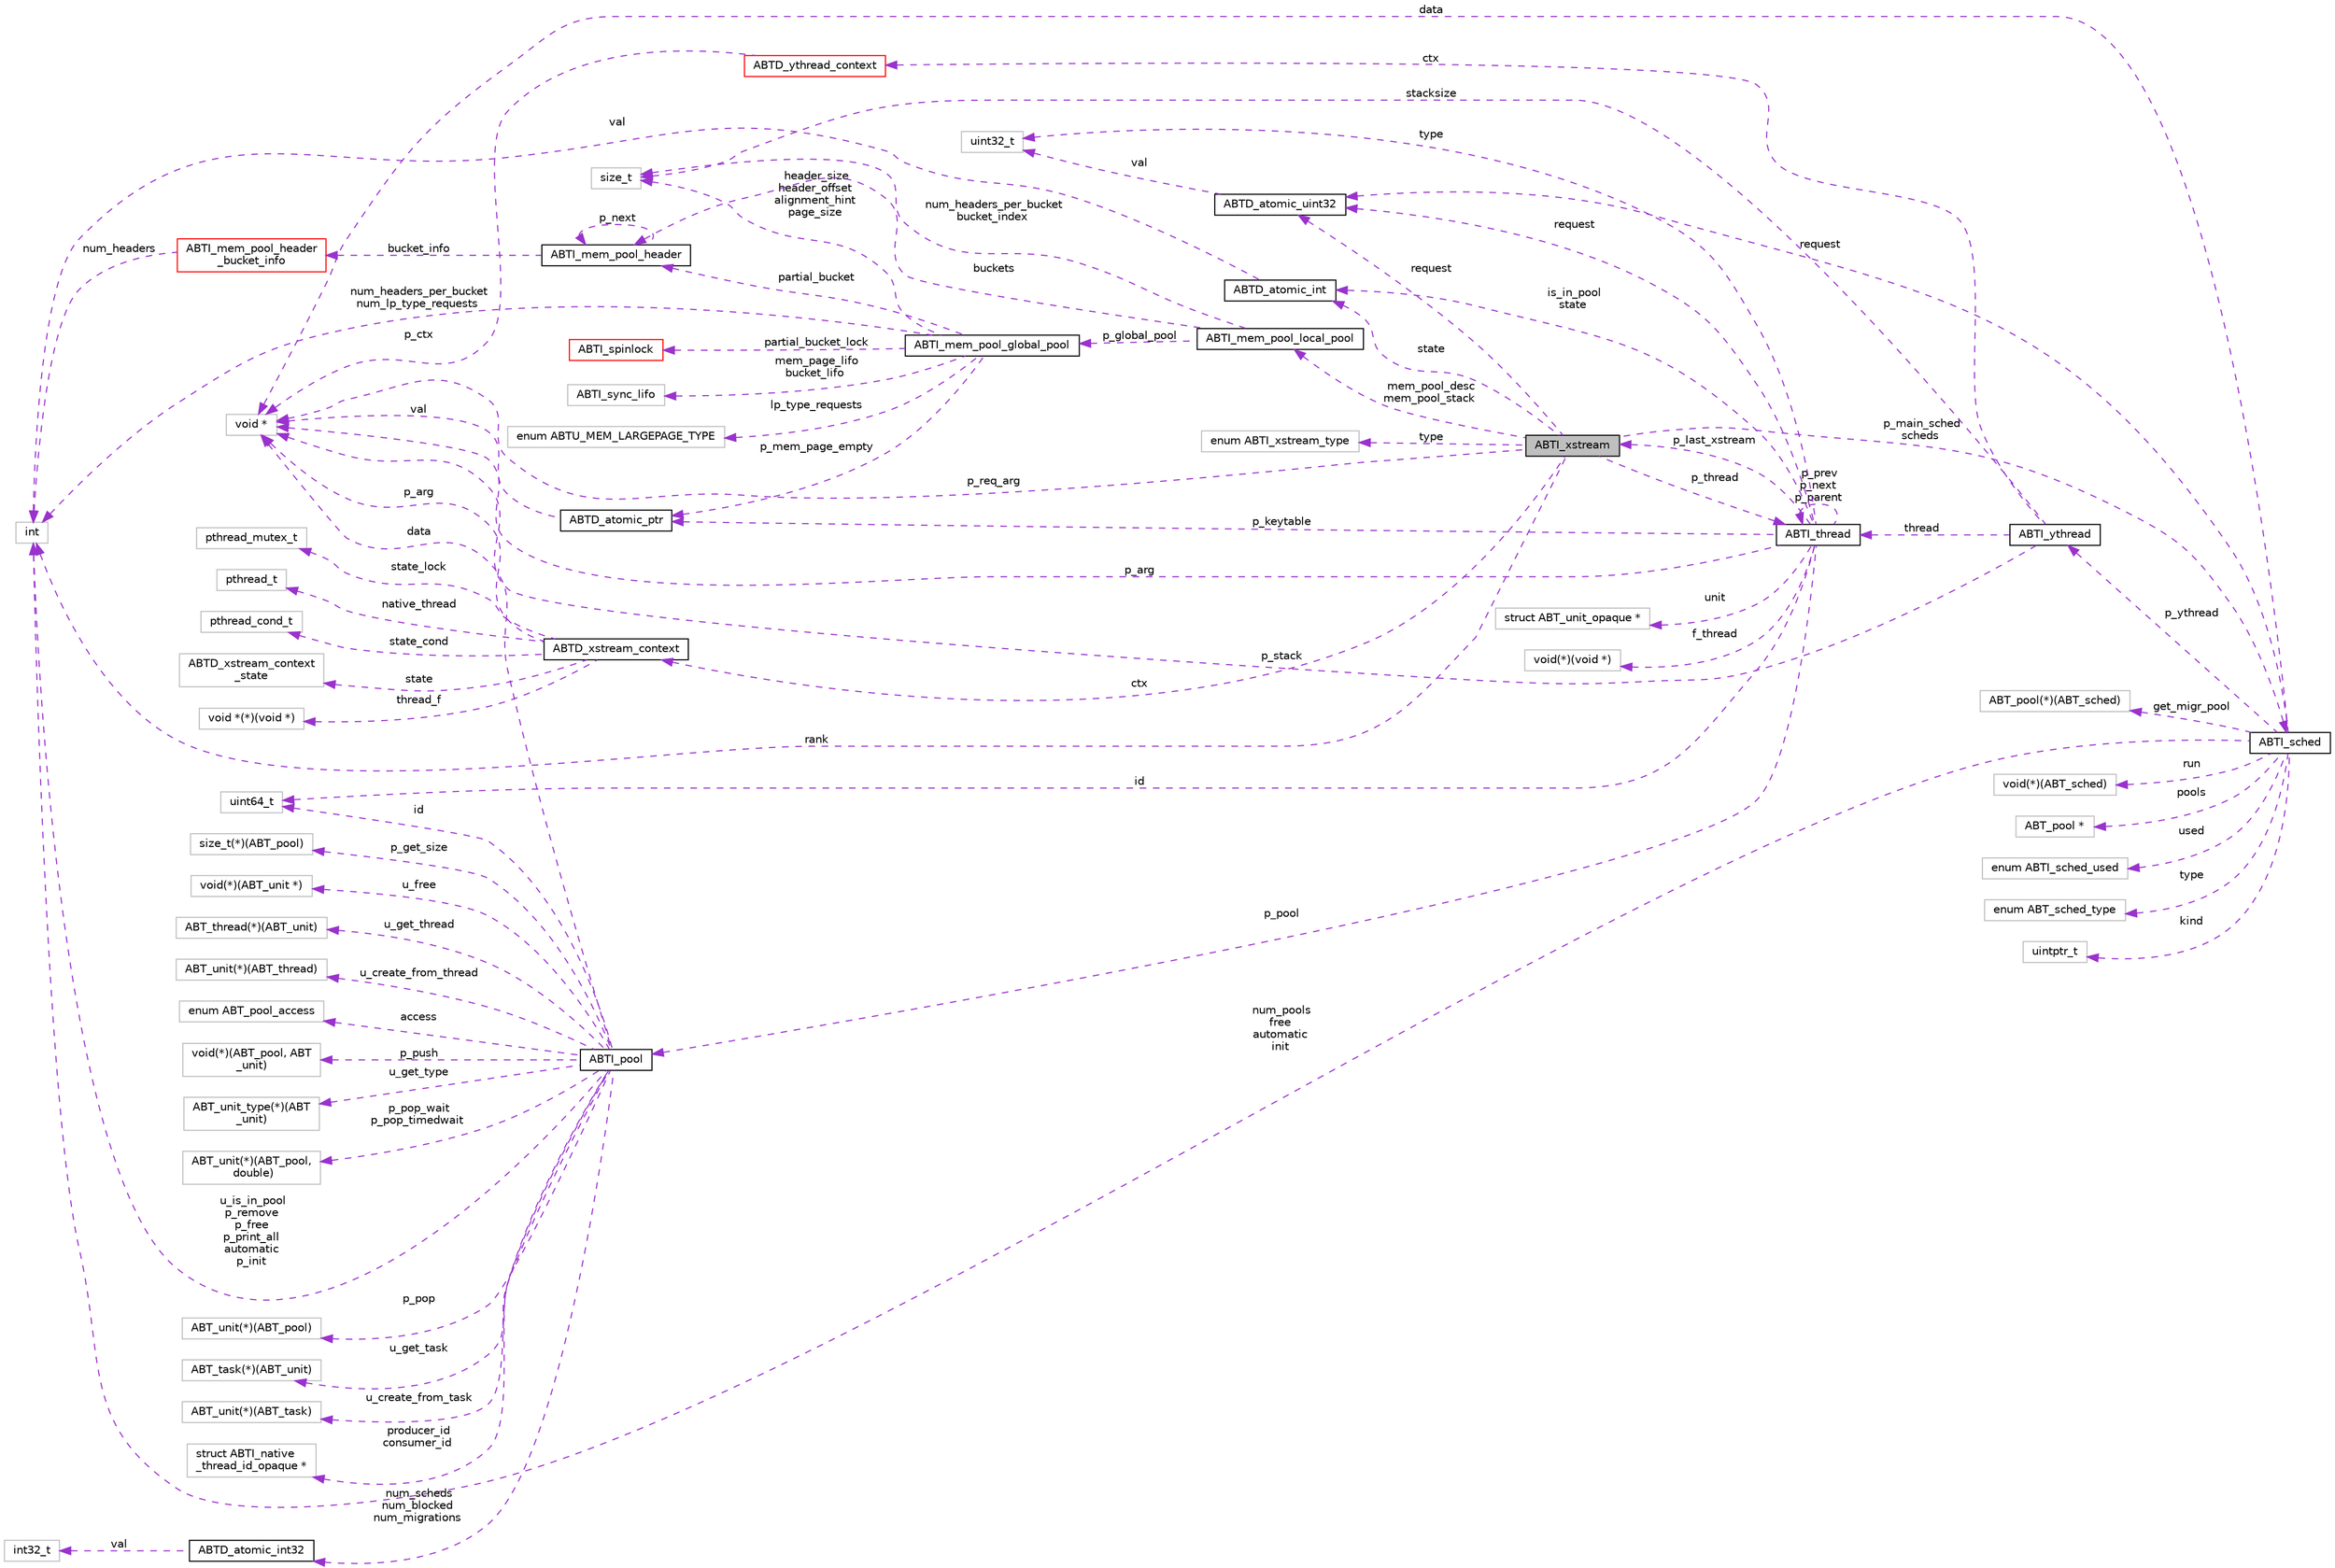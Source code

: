 digraph "ABTI_xstream"
{
  edge [fontname="Helvetica",fontsize="10",labelfontname="Helvetica",labelfontsize="10"];
  node [fontname="Helvetica",fontsize="10",shape=record];
  rankdir="LR";
  Node1 [label="ABTI_xstream",height=0.2,width=0.4,color="black", fillcolor="grey75", style="filled" fontcolor="black"];
  Node2 -> Node1 [dir="back",color="darkorchid3",fontsize="10",style="dashed",label=" ctx" ,fontname="Helvetica"];
  Node2 [label="ABTD_xstream_context",height=0.2,width=0.4,color="black", fillcolor="white", style="filled",URL="$df/dec/structABTD__xstream__context.html"];
  Node3 -> Node2 [dir="back",color="darkorchid3",fontsize="10",style="dashed",label=" state" ,fontname="Helvetica"];
  Node3 [label="ABTD_xstream_context\l_state",height=0.2,width=0.4,color="grey75", fillcolor="white", style="filled"];
  Node4 -> Node2 [dir="back",color="darkorchid3",fontsize="10",style="dashed",label=" thread_f" ,fontname="Helvetica"];
  Node4 [label="void *(*)(void *)",height=0.2,width=0.4,color="grey75", fillcolor="white", style="filled"];
  Node5 -> Node2 [dir="back",color="darkorchid3",fontsize="10",style="dashed",label=" state_lock" ,fontname="Helvetica"];
  Node5 [label="pthread_mutex_t",height=0.2,width=0.4,color="grey75", fillcolor="white", style="filled"];
  Node6 -> Node2 [dir="back",color="darkorchid3",fontsize="10",style="dashed",label=" native_thread" ,fontname="Helvetica"];
  Node6 [label="pthread_t",height=0.2,width=0.4,color="grey75", fillcolor="white", style="filled"];
  Node7 -> Node2 [dir="back",color="darkorchid3",fontsize="10",style="dashed",label=" state_cond" ,fontname="Helvetica"];
  Node7 [label="pthread_cond_t",height=0.2,width=0.4,color="grey75", fillcolor="white", style="filled"];
  Node8 -> Node2 [dir="back",color="darkorchid3",fontsize="10",style="dashed",label=" p_arg" ,fontname="Helvetica"];
  Node8 [label="void *",height=0.2,width=0.4,color="grey75", fillcolor="white", style="filled"];
  Node9 -> Node1 [dir="back",color="darkorchid3",fontsize="10",style="dashed",label=" p_thread" ,fontname="Helvetica"];
  Node9 [label="ABTI_thread",height=0.2,width=0.4,color="black", fillcolor="white", style="filled",URL="$d3/d55/structABTI__thread.html"];
  Node10 -> Node9 [dir="back",color="darkorchid3",fontsize="10",style="dashed",label=" f_thread" ,fontname="Helvetica"];
  Node10 [label="void(*)(void *)",height=0.2,width=0.4,color="grey75", fillcolor="white", style="filled"];
  Node11 -> Node9 [dir="back",color="darkorchid3",fontsize="10",style="dashed",label=" id" ,fontname="Helvetica"];
  Node11 [label="uint64_t",height=0.2,width=0.4,color="grey75", fillcolor="white", style="filled"];
  Node9 -> Node9 [dir="back",color="darkorchid3",fontsize="10",style="dashed",label=" p_prev\np_next\np_parent" ,fontname="Helvetica"];
  Node12 -> Node9 [dir="back",color="darkorchid3",fontsize="10",style="dashed",label=" p_pool" ,fontname="Helvetica"];
  Node12 [label="ABTI_pool",height=0.2,width=0.4,color="black", fillcolor="white", style="filled",URL="$df/d65/structABTI__pool.html"];
  Node13 -> Node12 [dir="back",color="darkorchid3",fontsize="10",style="dashed",label=" p_get_size" ,fontname="Helvetica"];
  Node13 [label="size_t(*)(ABT_pool)",height=0.2,width=0.4,color="grey75", fillcolor="white", style="filled"];
  Node14 -> Node12 [dir="back",color="darkorchid3",fontsize="10",style="dashed",label=" u_free" ,fontname="Helvetica"];
  Node14 [label="void(*)(ABT_unit *)",height=0.2,width=0.4,color="grey75", fillcolor="white", style="filled"];
  Node15 -> Node12 [dir="back",color="darkorchid3",fontsize="10",style="dashed",label=" u_get_thread" ,fontname="Helvetica"];
  Node15 [label="ABT_thread(*)(ABT_unit)",height=0.2,width=0.4,color="grey75", fillcolor="white", style="filled"];
  Node16 -> Node12 [dir="back",color="darkorchid3",fontsize="10",style="dashed",label=" u_create_from_thread" ,fontname="Helvetica"];
  Node16 [label="ABT_unit(*)(ABT_thread)",height=0.2,width=0.4,color="grey75", fillcolor="white", style="filled"];
  Node11 -> Node12 [dir="back",color="darkorchid3",fontsize="10",style="dashed",label=" id" ,fontname="Helvetica"];
  Node17 -> Node12 [dir="back",color="darkorchid3",fontsize="10",style="dashed",label=" access" ,fontname="Helvetica"];
  Node17 [label="enum ABT_pool_access",height=0.2,width=0.4,color="grey75", fillcolor="white", style="filled"];
  Node18 -> Node12 [dir="back",color="darkorchid3",fontsize="10",style="dashed",label=" p_push" ,fontname="Helvetica"];
  Node18 [label="void(*)(ABT_pool, ABT\l_unit)",height=0.2,width=0.4,color="grey75", fillcolor="white", style="filled"];
  Node19 -> Node12 [dir="back",color="darkorchid3",fontsize="10",style="dashed",label=" u_get_type" ,fontname="Helvetica"];
  Node19 [label="ABT_unit_type(*)(ABT\l_unit)",height=0.2,width=0.4,color="grey75", fillcolor="white", style="filled"];
  Node20 -> Node12 [dir="back",color="darkorchid3",fontsize="10",style="dashed",label=" p_pop_wait\np_pop_timedwait" ,fontname="Helvetica"];
  Node20 [label="ABT_unit(*)(ABT_pool,\l double)",height=0.2,width=0.4,color="grey75", fillcolor="white", style="filled"];
  Node21 -> Node12 [dir="back",color="darkorchid3",fontsize="10",style="dashed",label=" u_is_in_pool\np_remove\np_free\np_print_all\nautomatic\np_init" ,fontname="Helvetica"];
  Node21 [label="int",height=0.2,width=0.4,color="grey75", fillcolor="white", style="filled"];
  Node22 -> Node12 [dir="back",color="darkorchid3",fontsize="10",style="dashed",label=" num_scheds\nnum_blocked\nnum_migrations" ,fontname="Helvetica"];
  Node22 [label="ABTD_atomic_int32",height=0.2,width=0.4,color="black", fillcolor="white", style="filled",URL="$db/d9a/structABTD__atomic__int32.html"];
  Node23 -> Node22 [dir="back",color="darkorchid3",fontsize="10",style="dashed",label=" val" ,fontname="Helvetica"];
  Node23 [label="int32_t",height=0.2,width=0.4,color="grey75", fillcolor="white", style="filled"];
  Node24 -> Node12 [dir="back",color="darkorchid3",fontsize="10",style="dashed",label=" u_get_task" ,fontname="Helvetica"];
  Node24 [label="ABT_task(*)(ABT_unit)",height=0.2,width=0.4,color="grey75", fillcolor="white", style="filled"];
  Node25 -> Node12 [dir="back",color="darkorchid3",fontsize="10",style="dashed",label=" u_create_from_task" ,fontname="Helvetica"];
  Node25 [label="ABT_unit(*)(ABT_task)",height=0.2,width=0.4,color="grey75", fillcolor="white", style="filled"];
  Node26 -> Node12 [dir="back",color="darkorchid3",fontsize="10",style="dashed",label=" producer_id\nconsumer_id" ,fontname="Helvetica"];
  Node26 [label="struct ABTI_native\l_thread_id_opaque *",height=0.2,width=0.4,color="grey75", fillcolor="white", style="filled"];
  Node27 -> Node12 [dir="back",color="darkorchid3",fontsize="10",style="dashed",label=" p_pop" ,fontname="Helvetica"];
  Node27 [label="ABT_unit(*)(ABT_pool)",height=0.2,width=0.4,color="grey75", fillcolor="white", style="filled"];
  Node8 -> Node12 [dir="back",color="darkorchid3",fontsize="10",style="dashed",label=" data" ,fontname="Helvetica"];
  Node1 -> Node9 [dir="back",color="darkorchid3",fontsize="10",style="dashed",label=" p_last_xstream" ,fontname="Helvetica"];
  Node28 -> Node9 [dir="back",color="darkorchid3",fontsize="10",style="dashed",label=" type" ,fontname="Helvetica"];
  Node28 [label="uint32_t",height=0.2,width=0.4,color="grey75", fillcolor="white", style="filled"];
  Node29 -> Node9 [dir="back",color="darkorchid3",fontsize="10",style="dashed",label=" is_in_pool\nstate" ,fontname="Helvetica"];
  Node29 [label="ABTD_atomic_int",height=0.2,width=0.4,color="black", fillcolor="white", style="filled",URL="$d5/df5/structABTD__atomic__int.html"];
  Node21 -> Node29 [dir="back",color="darkorchid3",fontsize="10",style="dashed",label=" val" ,fontname="Helvetica"];
  Node30 -> Node9 [dir="back",color="darkorchid3",fontsize="10",style="dashed",label=" p_keytable" ,fontname="Helvetica"];
  Node30 [label="ABTD_atomic_ptr",height=0.2,width=0.4,color="black", fillcolor="white", style="filled",URL="$df/d5b/structABTD__atomic__ptr.html"];
  Node8 -> Node30 [dir="back",color="darkorchid3",fontsize="10",style="dashed",label=" val" ,fontname="Helvetica"];
  Node31 -> Node9 [dir="back",color="darkorchid3",fontsize="10",style="dashed",label=" request" ,fontname="Helvetica"];
  Node31 [label="ABTD_atomic_uint32",height=0.2,width=0.4,color="black", fillcolor="white", style="filled",URL="$db/df7/structABTD__atomic__uint32.html"];
  Node28 -> Node31 [dir="back",color="darkorchid3",fontsize="10",style="dashed",label=" val" ,fontname="Helvetica"];
  Node8 -> Node9 [dir="back",color="darkorchid3",fontsize="10",style="dashed",label=" p_arg" ,fontname="Helvetica"];
  Node32 -> Node9 [dir="back",color="darkorchid3",fontsize="10",style="dashed",label=" unit" ,fontname="Helvetica"];
  Node32 [label="struct ABT_unit_opaque *",height=0.2,width=0.4,color="grey75", fillcolor="white", style="filled"];
  Node33 -> Node1 [dir="back",color="darkorchid3",fontsize="10",style="dashed",label=" p_main_sched\nscheds" ,fontname="Helvetica"];
  Node33 [label="ABTI_sched",height=0.2,width=0.4,color="black", fillcolor="white", style="filled",URL="$d0/dd5/structABTI__sched.html"];
  Node34 -> Node33 [dir="back",color="darkorchid3",fontsize="10",style="dashed",label=" get_migr_pool" ,fontname="Helvetica"];
  Node34 [label="ABT_pool(*)(ABT_sched)",height=0.2,width=0.4,color="grey75", fillcolor="white", style="filled"];
  Node35 -> Node33 [dir="back",color="darkorchid3",fontsize="10",style="dashed",label=" p_ythread" ,fontname="Helvetica"];
  Node35 [label="ABTI_ythread",height=0.2,width=0.4,color="black", fillcolor="white", style="filled",URL="$d5/d5f/structABTI__ythread.html"];
  Node9 -> Node35 [dir="back",color="darkorchid3",fontsize="10",style="dashed",label=" thread" ,fontname="Helvetica"];
  Node36 -> Node35 [dir="back",color="darkorchid3",fontsize="10",style="dashed",label=" stacksize" ,fontname="Helvetica"];
  Node36 [label="size_t",height=0.2,width=0.4,color="grey75", fillcolor="white", style="filled"];
  Node37 -> Node35 [dir="back",color="darkorchid3",fontsize="10",style="dashed",label=" ctx" ,fontname="Helvetica"];
  Node37 [label="ABTD_ythread_context",height=0.2,width=0.4,color="red", fillcolor="white", style="filled",URL="$d8/df3/structABTD__ythread__context.html"];
  Node8 -> Node37 [dir="back",color="darkorchid3",fontsize="10",style="dashed",label=" p_ctx" ,fontname="Helvetica"];
  Node8 -> Node35 [dir="back",color="darkorchid3",fontsize="10",style="dashed",label=" p_stack" ,fontname="Helvetica"];
  Node21 -> Node33 [dir="back",color="darkorchid3",fontsize="10",style="dashed",label=" num_pools\nfree\nautomatic\ninit" ,fontname="Helvetica"];
  Node38 -> Node33 [dir="back",color="darkorchid3",fontsize="10",style="dashed",label=" run" ,fontname="Helvetica"];
  Node38 [label="void(*)(ABT_sched)",height=0.2,width=0.4,color="grey75", fillcolor="white", style="filled"];
  Node39 -> Node33 [dir="back",color="darkorchid3",fontsize="10",style="dashed",label=" pools" ,fontname="Helvetica"];
  Node39 [label="ABT_pool *",height=0.2,width=0.4,color="grey75", fillcolor="white", style="filled"];
  Node31 -> Node33 [dir="back",color="darkorchid3",fontsize="10",style="dashed",label=" request" ,fontname="Helvetica"];
  Node40 -> Node33 [dir="back",color="darkorchid3",fontsize="10",style="dashed",label=" used" ,fontname="Helvetica"];
  Node40 [label="enum ABTI_sched_used",height=0.2,width=0.4,color="grey75", fillcolor="white", style="filled"];
  Node8 -> Node33 [dir="back",color="darkorchid3",fontsize="10",style="dashed",label=" data" ,fontname="Helvetica"];
  Node41 -> Node33 [dir="back",color="darkorchid3",fontsize="10",style="dashed",label=" type" ,fontname="Helvetica"];
  Node41 [label="enum ABT_sched_type",height=0.2,width=0.4,color="grey75", fillcolor="white", style="filled"];
  Node42 -> Node33 [dir="back",color="darkorchid3",fontsize="10",style="dashed",label=" kind" ,fontname="Helvetica"];
  Node42 [label="uintptr_t",height=0.2,width=0.4,color="grey75", fillcolor="white", style="filled"];
  Node43 -> Node1 [dir="back",color="darkorchid3",fontsize="10",style="dashed",label=" type" ,fontname="Helvetica"];
  Node43 [label="enum ABTI_xstream_type",height=0.2,width=0.4,color="grey75", fillcolor="white", style="filled"];
  Node29 -> Node1 [dir="back",color="darkorchid3",fontsize="10",style="dashed",label=" state" ,fontname="Helvetica"];
  Node21 -> Node1 [dir="back",color="darkorchid3",fontsize="10",style="dashed",label=" rank" ,fontname="Helvetica"];
  Node44 -> Node1 [dir="back",color="darkorchid3",fontsize="10",style="dashed",label=" mem_pool_desc\nmem_pool_stack" ,fontname="Helvetica"];
  Node44 [label="ABTI_mem_pool_local_pool",height=0.2,width=0.4,color="black", fillcolor="white", style="filled",URL="$d6/d69/structABTI__mem__pool__local__pool.html"];
  Node36 -> Node44 [dir="back",color="darkorchid3",fontsize="10",style="dashed",label=" num_headers_per_bucket\nbucket_index" ,fontname="Helvetica"];
  Node45 -> Node44 [dir="back",color="darkorchid3",fontsize="10",style="dashed",label=" buckets" ,fontname="Helvetica"];
  Node45 [label="ABTI_mem_pool_header",height=0.2,width=0.4,color="black", fillcolor="white", style="filled",URL="$de/d24/structABTI__mem__pool__header.html"];
  Node46 -> Node45 [dir="back",color="darkorchid3",fontsize="10",style="dashed",label=" bucket_info" ,fontname="Helvetica"];
  Node46 [label="ABTI_mem_pool_header\l_bucket_info",height=0.2,width=0.4,color="red", fillcolor="white", style="filled",URL="$d5/d6c/unionABTI__mem__pool__header__bucket__info.html"];
  Node21 -> Node46 [dir="back",color="darkorchid3",fontsize="10",style="dashed",label=" num_headers" ,fontname="Helvetica"];
  Node45 -> Node45 [dir="back",color="darkorchid3",fontsize="10",style="dashed",label=" p_next" ,fontname="Helvetica"];
  Node47 -> Node44 [dir="back",color="darkorchid3",fontsize="10",style="dashed",label=" p_global_pool" ,fontname="Helvetica"];
  Node47 [label="ABTI_mem_pool_global_pool",height=0.2,width=0.4,color="black", fillcolor="white", style="filled",URL="$d7/de4/structABTI__mem__pool__global__pool.html"];
  Node48 -> Node47 [dir="back",color="darkorchid3",fontsize="10",style="dashed",label=" partial_bucket_lock" ,fontname="Helvetica"];
  Node48 [label="ABTI_spinlock",height=0.2,width=0.4,color="red", fillcolor="white", style="filled",URL="$dc/d81/structABTI__spinlock.html"];
  Node49 -> Node47 [dir="back",color="darkorchid3",fontsize="10",style="dashed",label=" mem_page_lifo\nbucket_lifo" ,fontname="Helvetica"];
  Node49 [label="ABTI_sync_lifo",height=0.2,width=0.4,color="grey75", fillcolor="white", style="filled"];
  Node36 -> Node47 [dir="back",color="darkorchid3",fontsize="10",style="dashed",label=" header_size\nheader_offset\nalignment_hint\npage_size" ,fontname="Helvetica"];
  Node45 -> Node47 [dir="back",color="darkorchid3",fontsize="10",style="dashed",label=" partial_bucket" ,fontname="Helvetica"];
  Node21 -> Node47 [dir="back",color="darkorchid3",fontsize="10",style="dashed",label=" num_headers_per_bucket\nnum_lp_type_requests" ,fontname="Helvetica"];
  Node30 -> Node47 [dir="back",color="darkorchid3",fontsize="10",style="dashed",label=" p_mem_page_empty" ,fontname="Helvetica"];
  Node50 -> Node47 [dir="back",color="darkorchid3",fontsize="10",style="dashed",label=" lp_type_requests" ,fontname="Helvetica"];
  Node50 [label="enum ABTU_MEM_LARGEPAGE_TYPE",height=0.2,width=0.4,color="grey75", fillcolor="white", style="filled"];
  Node31 -> Node1 [dir="back",color="darkorchid3",fontsize="10",style="dashed",label=" request" ,fontname="Helvetica"];
  Node8 -> Node1 [dir="back",color="darkorchid3",fontsize="10",style="dashed",label=" p_req_arg" ,fontname="Helvetica"];
}
